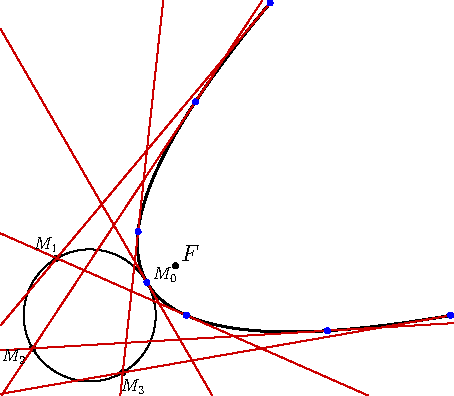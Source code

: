 import geometry; size(8cm,0);
point F=(0,0); dot("$F$", F, NE);
parabola p=parabola(F, 0.1, 30);
draw(p, linewidth(bp));
point C=shift(2*(p.V-p.F))*p.V;
circle cle=circle(C, 0.2);
draw(cle);
for (int i=0; i < 360; i+=90) {
  point M=C+0.2*dir(i+30);
  dot(scale(0.75)*("$M_"+(string)(i/90)+"$"),
      M, unit(M-C));
  line[] tgt=tangents(p, M);
  draw(tgt, 0.8*red);
  for (int i=0; i < tgt.length; ++i) {
    dot(intersectionpoints(p, tgt[i]), blue);
  } }
